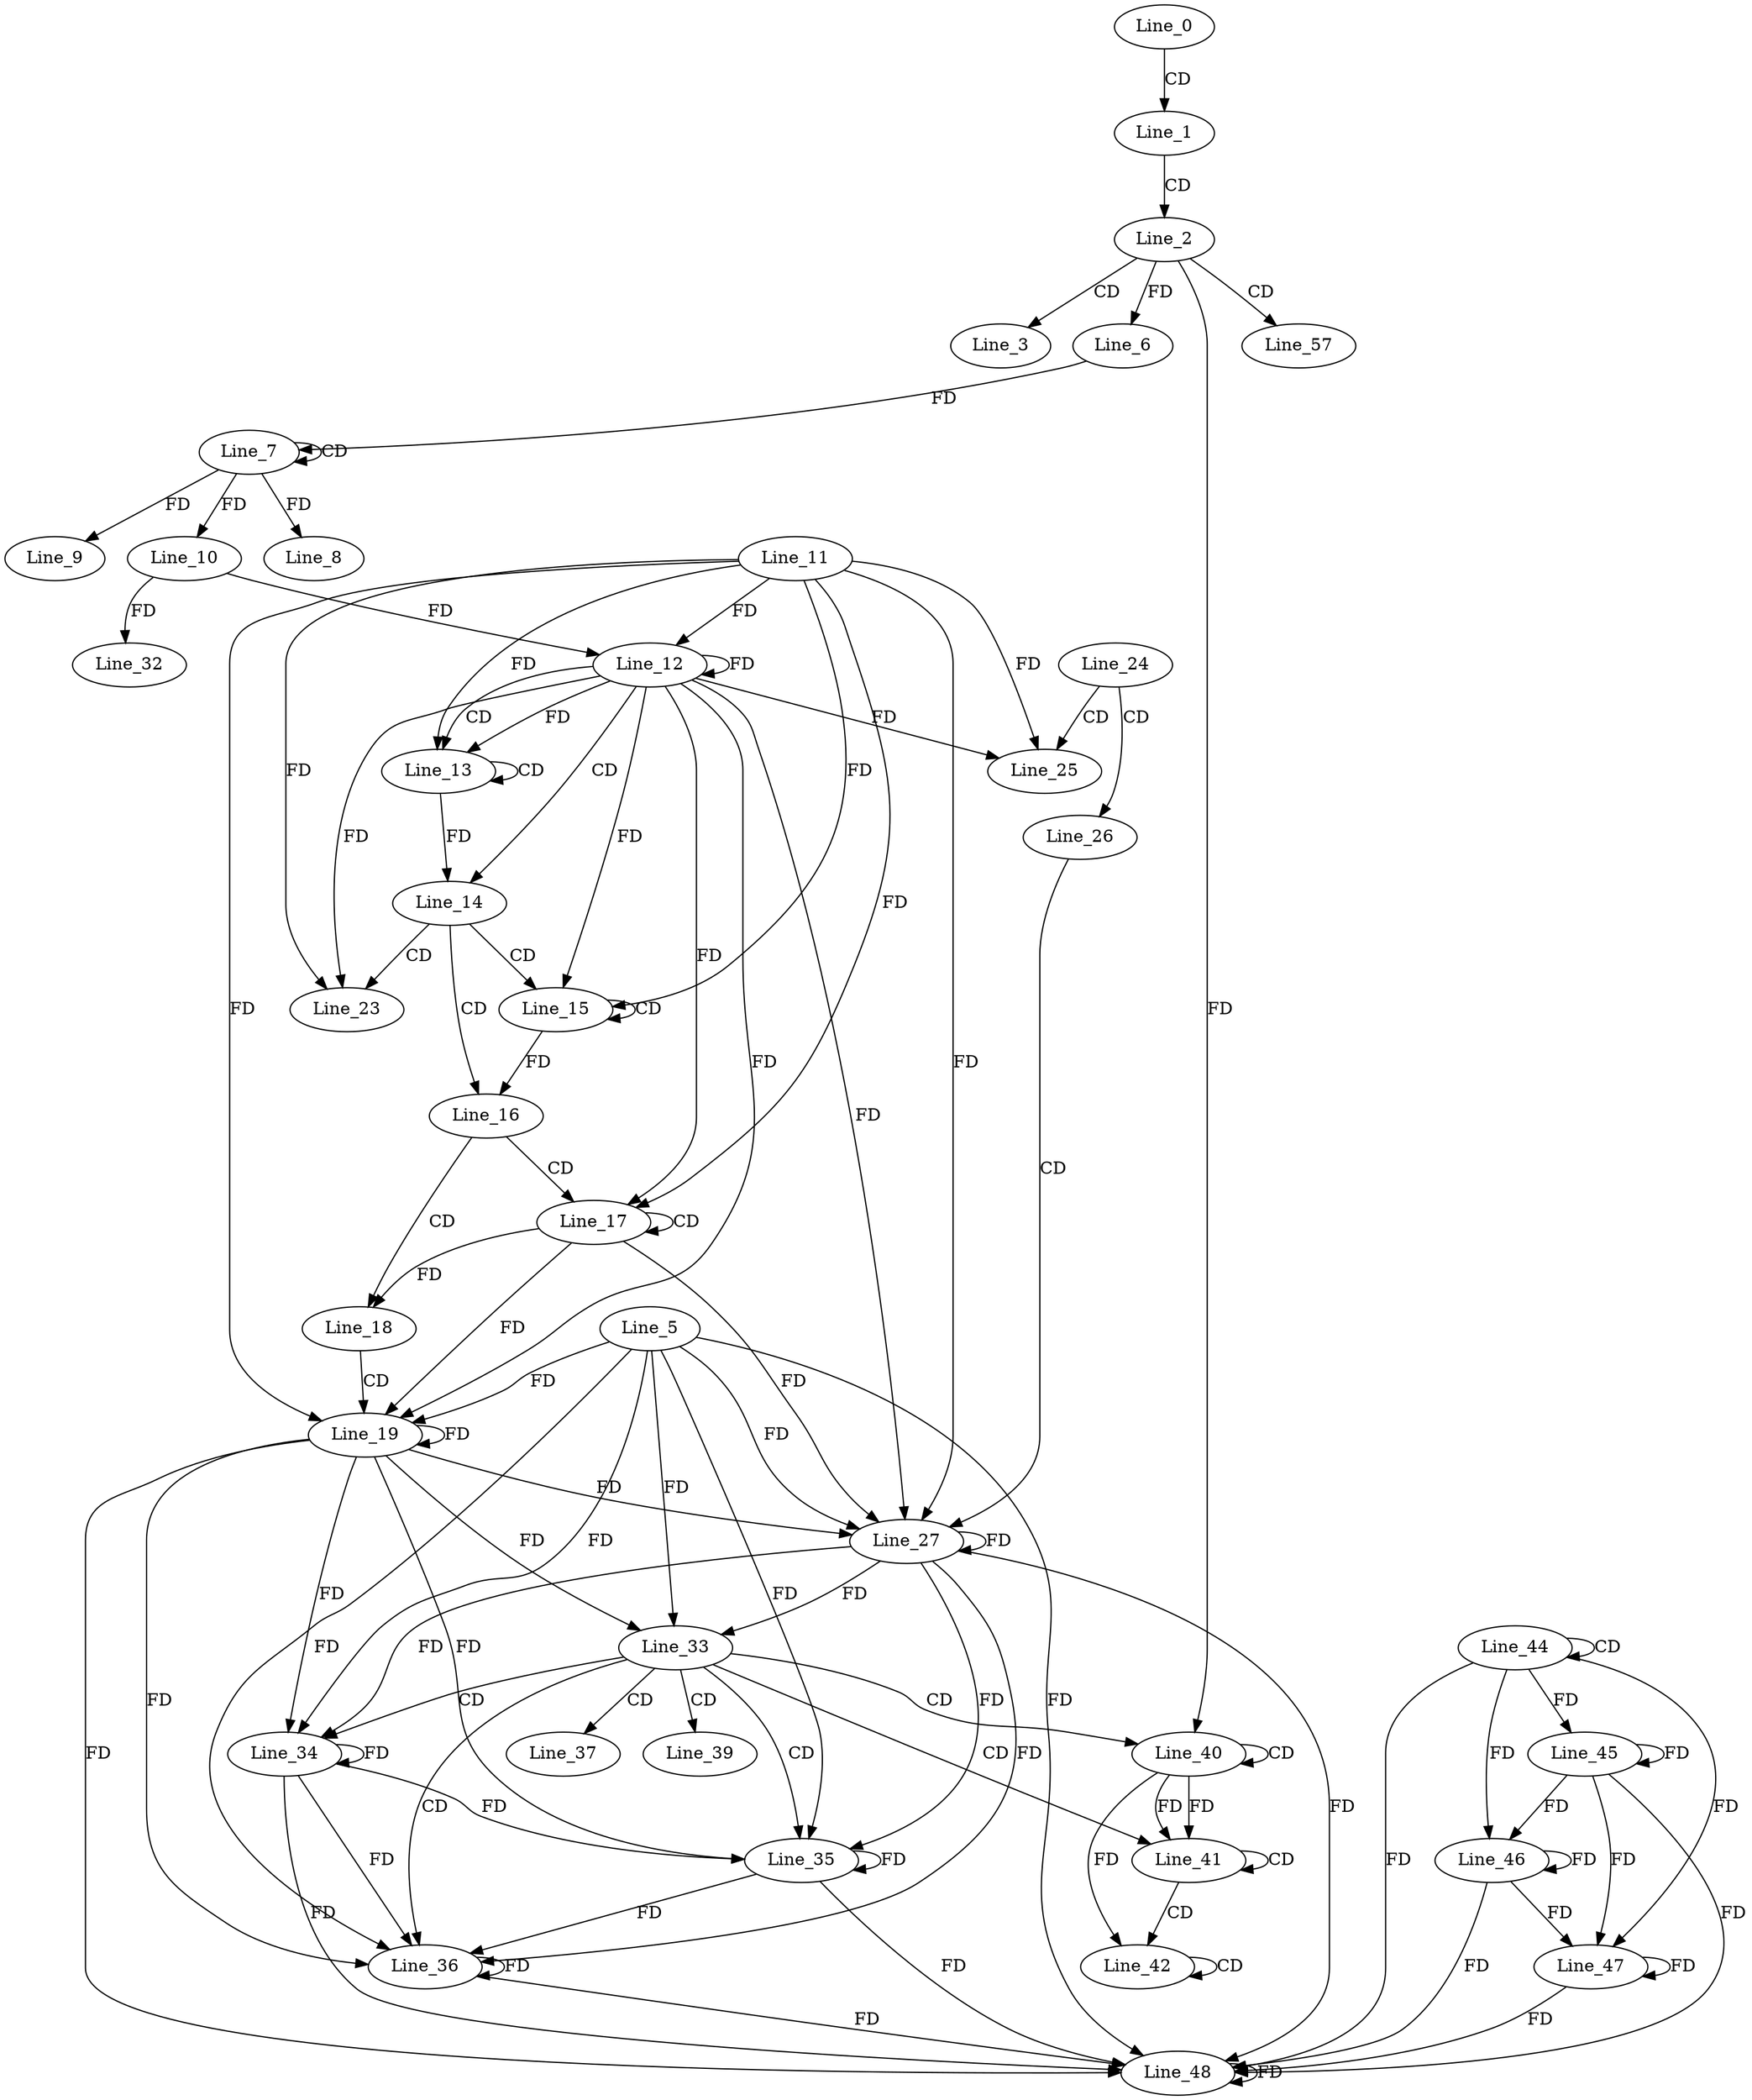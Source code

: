 digraph G {
  Line_0;
  Line_1;
  Line_2;
  Line_3;
  Line_6;
  Line_7;
  Line_7;
  Line_6;
  Line_8;
  Line_9;
  Line_10;
  Line_12;
  Line_11;
  Line_12;
  Line_10;
  Line_12;
  Line_13;
  Line_13;
  Line_14;
  Line_15;
  Line_15;
  Line_16;
  Line_17;
  Line_17;
  Line_18;
  Line_19;
  Line_5;
  Line_19;
  Line_23;
  Line_24;
  Line_25;
  Line_26;
  Line_27;
  Line_27;
  Line_32;
  Line_33;
  Line_34;
  Line_34;
  Line_35;
  Line_35;
  Line_36;
  Line_36;
  Line_37;
  Line_39;
  Line_40;
  Line_40;
  Line_41;
  Line_41;
  Line_42;
  Line_42;
  Line_42;
  Line_44;
  Line_44;
  Line_45;
  Line_45;
  Line_46;
  Line_46;
  Line_47;
  Line_47;
  Line_48;
  Line_48;
  Line_57;
  Line_0 -> Line_1 [ label="CD" ];
  Line_1 -> Line_2 [ label="CD" ];
  Line_2 -> Line_3 [ label="CD" ];
  Line_2 -> Line_6 [ label="FD" ];
  Line_7 -> Line_7 [ label="CD" ];
  Line_6 -> Line_7 [ label="FD" ];
  Line_7 -> Line_8 [ label="FD" ];
  Line_7 -> Line_9 [ label="FD" ];
  Line_7 -> Line_10 [ label="FD" ];
  Line_12 -> Line_12 [ label="FD" ];
  Line_11 -> Line_12 [ label="FD" ];
  Line_10 -> Line_12 [ label="FD" ];
  Line_12 -> Line_13 [ label="CD" ];
  Line_13 -> Line_13 [ label="CD" ];
  Line_12 -> Line_13 [ label="FD" ];
  Line_11 -> Line_13 [ label="FD" ];
  Line_12 -> Line_14 [ label="CD" ];
  Line_13 -> Line_14 [ label="FD" ];
  Line_14 -> Line_15 [ label="CD" ];
  Line_15 -> Line_15 [ label="CD" ];
  Line_12 -> Line_15 [ label="FD" ];
  Line_11 -> Line_15 [ label="FD" ];
  Line_14 -> Line_16 [ label="CD" ];
  Line_15 -> Line_16 [ label="FD" ];
  Line_16 -> Line_17 [ label="CD" ];
  Line_17 -> Line_17 [ label="CD" ];
  Line_12 -> Line_17 [ label="FD" ];
  Line_11 -> Line_17 [ label="FD" ];
  Line_16 -> Line_18 [ label="CD" ];
  Line_17 -> Line_18 [ label="FD" ];
  Line_18 -> Line_19 [ label="CD" ];
  Line_19 -> Line_19 [ label="FD" ];
  Line_5 -> Line_19 [ label="FD" ];
  Line_12 -> Line_19 [ label="FD" ];
  Line_11 -> Line_19 [ label="FD" ];
  Line_17 -> Line_19 [ label="FD" ];
  Line_14 -> Line_23 [ label="CD" ];
  Line_12 -> Line_23 [ label="FD" ];
  Line_11 -> Line_23 [ label="FD" ];
  Line_24 -> Line_25 [ label="CD" ];
  Line_12 -> Line_25 [ label="FD" ];
  Line_11 -> Line_25 [ label="FD" ];
  Line_24 -> Line_26 [ label="CD" ];
  Line_26 -> Line_27 [ label="CD" ];
  Line_19 -> Line_27 [ label="FD" ];
  Line_27 -> Line_27 [ label="FD" ];
  Line_5 -> Line_27 [ label="FD" ];
  Line_12 -> Line_27 [ label="FD" ];
  Line_11 -> Line_27 [ label="FD" ];
  Line_17 -> Line_27 [ label="FD" ];
  Line_10 -> Line_32 [ label="FD" ];
  Line_19 -> Line_33 [ label="FD" ];
  Line_27 -> Line_33 [ label="FD" ];
  Line_5 -> Line_33 [ label="FD" ];
  Line_33 -> Line_34 [ label="CD" ];
  Line_19 -> Line_34 [ label="FD" ];
  Line_27 -> Line_34 [ label="FD" ];
  Line_5 -> Line_34 [ label="FD" ];
  Line_34 -> Line_34 [ label="FD" ];
  Line_33 -> Line_35 [ label="CD" ];
  Line_19 -> Line_35 [ label="FD" ];
  Line_27 -> Line_35 [ label="FD" ];
  Line_5 -> Line_35 [ label="FD" ];
  Line_34 -> Line_35 [ label="FD" ];
  Line_35 -> Line_35 [ label="FD" ];
  Line_33 -> Line_36 [ label="CD" ];
  Line_19 -> Line_36 [ label="FD" ];
  Line_27 -> Line_36 [ label="FD" ];
  Line_5 -> Line_36 [ label="FD" ];
  Line_34 -> Line_36 [ label="FD" ];
  Line_35 -> Line_36 [ label="FD" ];
  Line_36 -> Line_36 [ label="FD" ];
  Line_33 -> Line_37 [ label="CD" ];
  Line_33 -> Line_39 [ label="CD" ];
  Line_33 -> Line_40 [ label="CD" ];
  Line_40 -> Line_40 [ label="CD" ];
  Line_2 -> Line_40 [ label="FD" ];
  Line_33 -> Line_41 [ label="CD" ];
  Line_40 -> Line_41 [ label="FD" ];
  Line_41 -> Line_41 [ label="CD" ];
  Line_40 -> Line_41 [ label="FD" ];
  Line_41 -> Line_42 [ label="CD" ];
  Line_42 -> Line_42 [ label="CD" ];
  Line_40 -> Line_42 [ label="FD" ];
  Line_44 -> Line_44 [ label="CD" ];
  Line_44 -> Line_45 [ label="FD" ];
  Line_45 -> Line_45 [ label="FD" ];
  Line_44 -> Line_46 [ label="FD" ];
  Line_45 -> Line_46 [ label="FD" ];
  Line_46 -> Line_46 [ label="FD" ];
  Line_44 -> Line_47 [ label="FD" ];
  Line_45 -> Line_47 [ label="FD" ];
  Line_46 -> Line_47 [ label="FD" ];
  Line_47 -> Line_47 [ label="FD" ];
  Line_19 -> Line_48 [ label="FD" ];
  Line_27 -> Line_48 [ label="FD" ];
  Line_5 -> Line_48 [ label="FD" ];
  Line_34 -> Line_48 [ label="FD" ];
  Line_35 -> Line_48 [ label="FD" ];
  Line_36 -> Line_48 [ label="FD" ];
  Line_48 -> Line_48 [ label="FD" ];
  Line_44 -> Line_48 [ label="FD" ];
  Line_45 -> Line_48 [ label="FD" ];
  Line_46 -> Line_48 [ label="FD" ];
  Line_47 -> Line_48 [ label="FD" ];
  Line_2 -> Line_57 [ label="CD" ];
}
